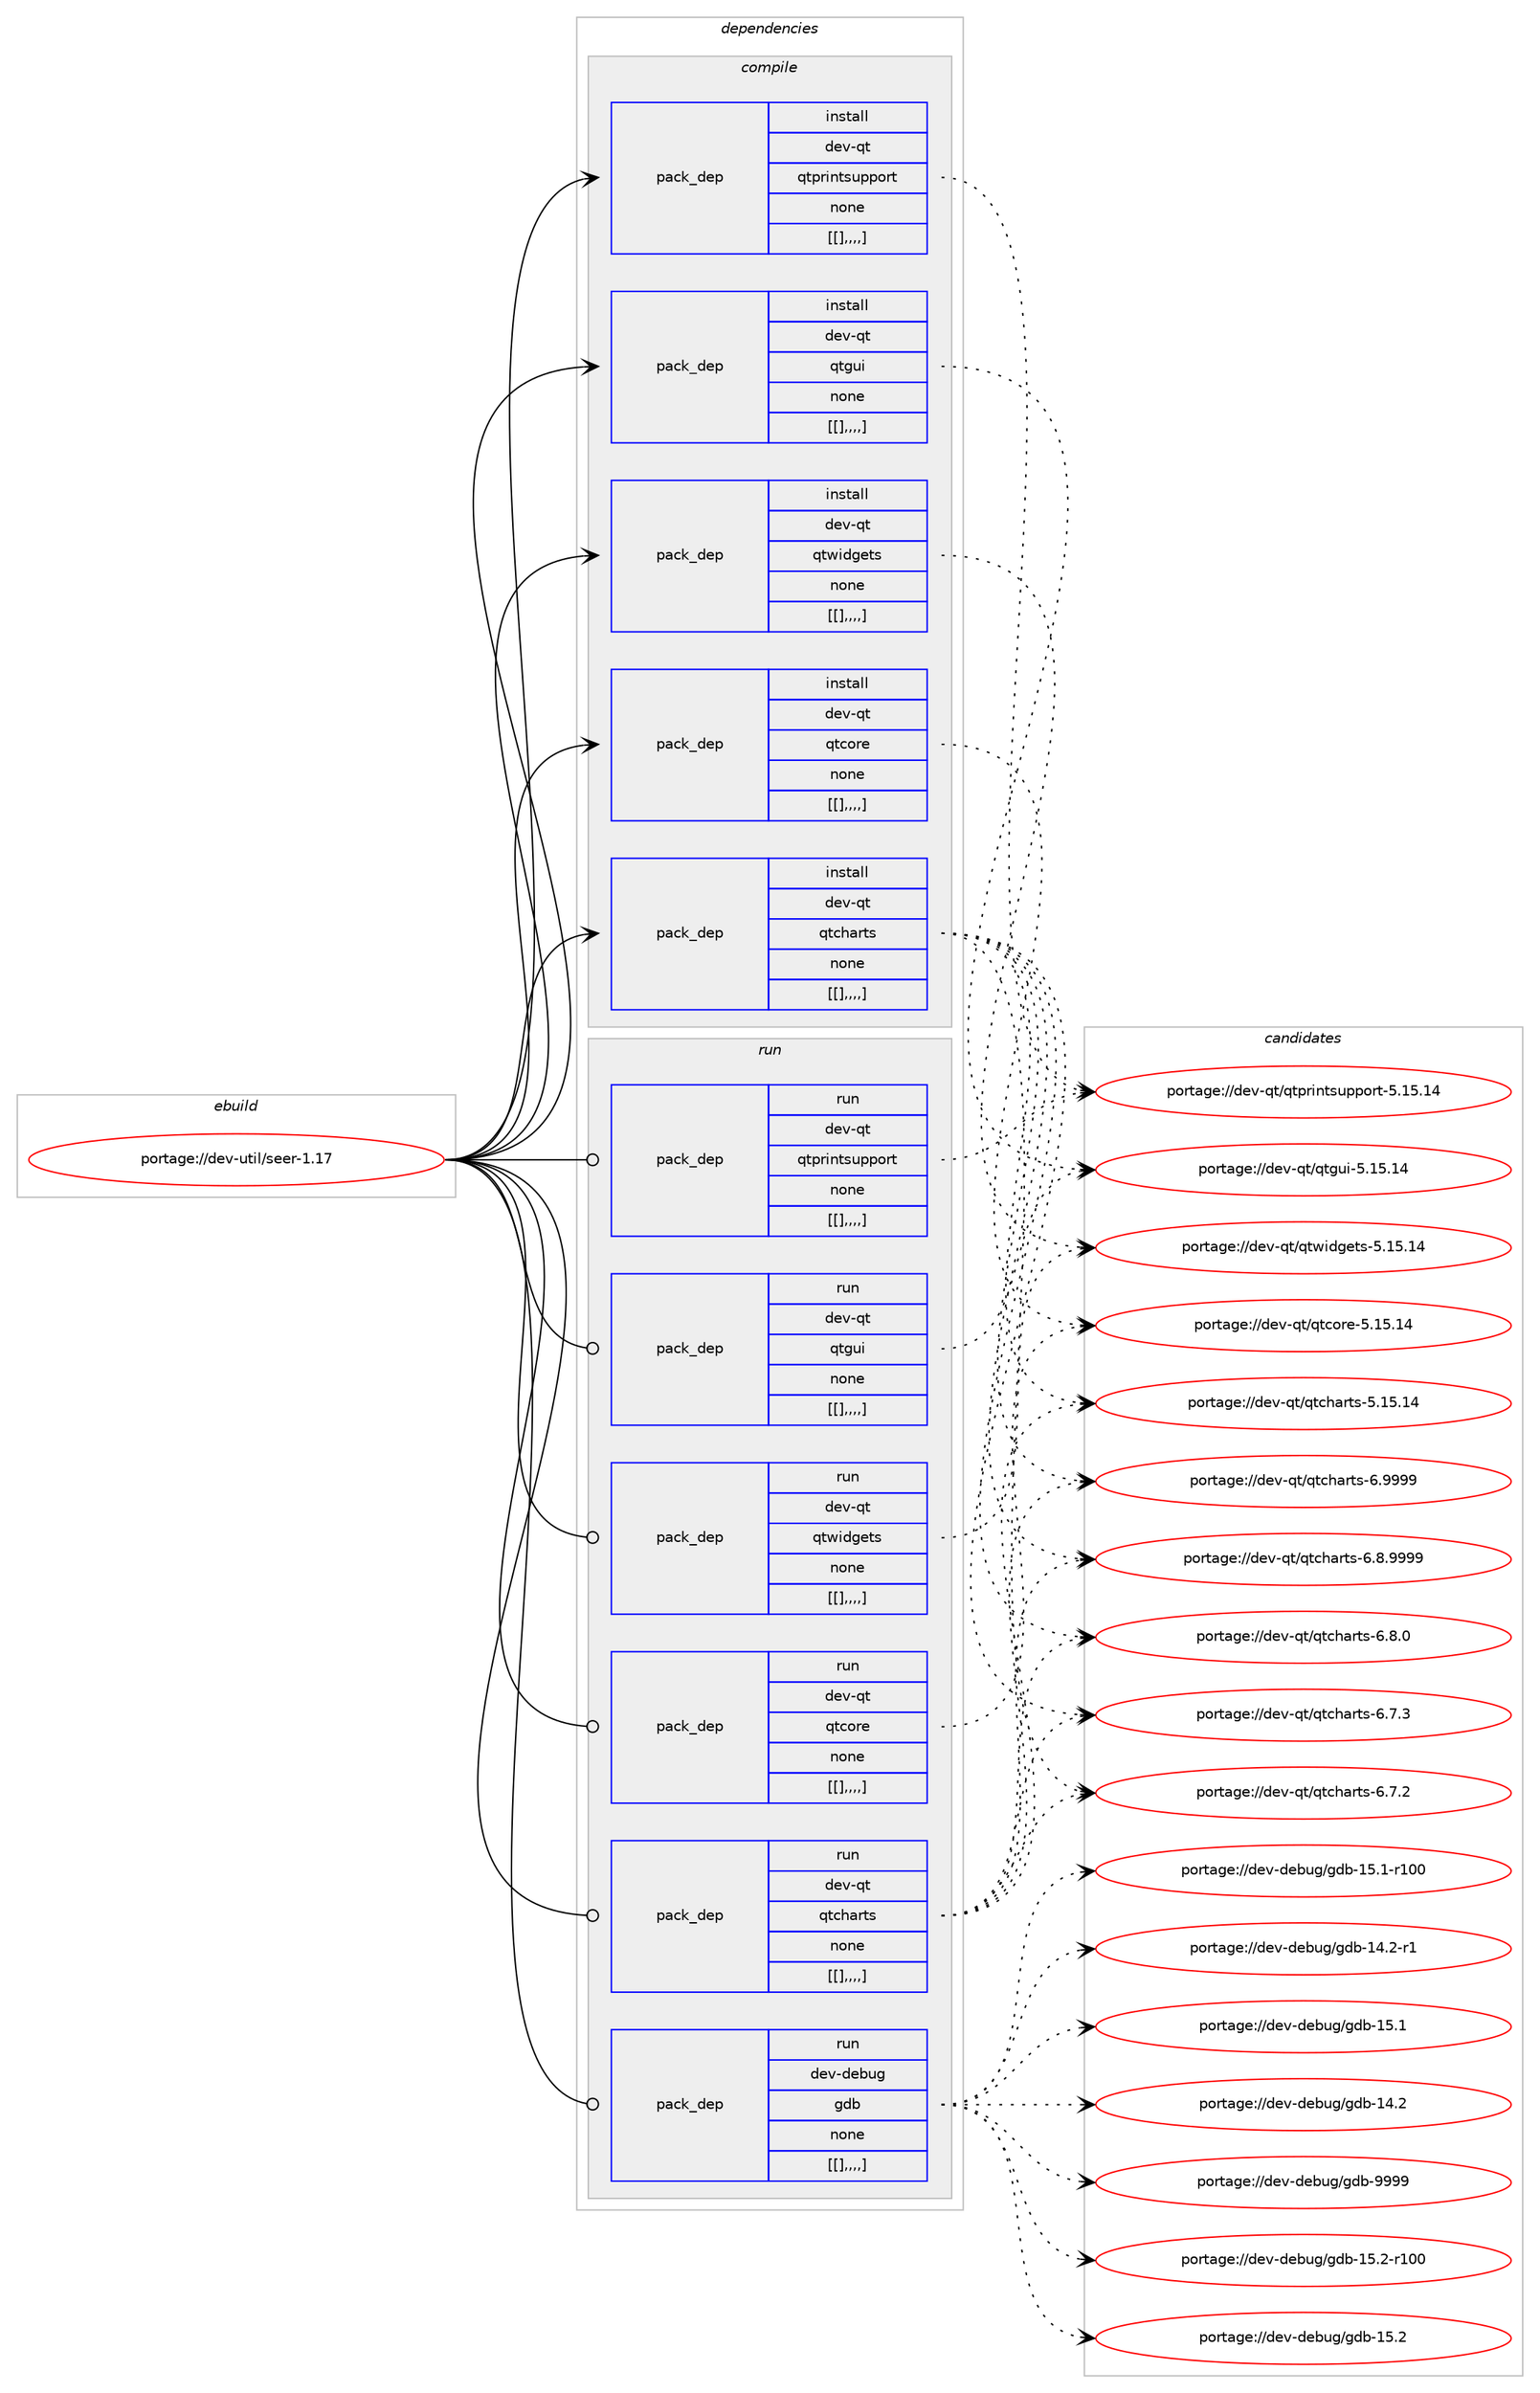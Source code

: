 digraph prolog {

# *************
# Graph options
# *************

newrank=true;
concentrate=true;
compound=true;
graph [rankdir=LR,fontname=Helvetica,fontsize=10,ranksep=1.5];#, ranksep=2.5, nodesep=0.2];
edge  [arrowhead=vee];
node  [fontname=Helvetica,fontsize=10];

# **********
# The ebuild
# **********

subgraph cluster_leftcol {
color=gray;
label=<<i>ebuild</i>>;
id [label="portage://dev-util/seer-1.17", color=red, width=4, href="../dev-util/seer-1.17.svg"];
}

# ****************
# The dependencies
# ****************

subgraph cluster_midcol {
color=gray;
label=<<i>dependencies</i>>;
subgraph cluster_compile {
fillcolor="#eeeeee";
style=filled;
label=<<i>compile</i>>;
subgraph pack163561 {
dependency231614 [label=<<TABLE BORDER="0" CELLBORDER="1" CELLSPACING="0" CELLPADDING="4" WIDTH="220"><TR><TD ROWSPAN="6" CELLPADDING="30">pack_dep</TD></TR><TR><TD WIDTH="110">install</TD></TR><TR><TD>dev-qt</TD></TR><TR><TD>qtcharts</TD></TR><TR><TD>none</TD></TR><TR><TD>[[],,,,]</TD></TR></TABLE>>, shape=none, color=blue];
}
id:e -> dependency231614:w [weight=20,style="solid",arrowhead="vee"];
subgraph pack163609 {
dependency231698 [label=<<TABLE BORDER="0" CELLBORDER="1" CELLSPACING="0" CELLPADDING="4" WIDTH="220"><TR><TD ROWSPAN="6" CELLPADDING="30">pack_dep</TD></TR><TR><TD WIDTH="110">install</TD></TR><TR><TD>dev-qt</TD></TR><TR><TD>qtcore</TD></TR><TR><TD>none</TD></TR><TR><TD>[[],,,,]</TD></TR></TABLE>>, shape=none, color=blue];
}
id:e -> dependency231698:w [weight=20,style="solid",arrowhead="vee"];
subgraph pack163670 {
dependency231717 [label=<<TABLE BORDER="0" CELLBORDER="1" CELLSPACING="0" CELLPADDING="4" WIDTH="220"><TR><TD ROWSPAN="6" CELLPADDING="30">pack_dep</TD></TR><TR><TD WIDTH="110">install</TD></TR><TR><TD>dev-qt</TD></TR><TR><TD>qtgui</TD></TR><TR><TD>none</TD></TR><TR><TD>[[],,,,]</TD></TR></TABLE>>, shape=none, color=blue];
}
id:e -> dependency231717:w [weight=20,style="solid",arrowhead="vee"];
subgraph pack163685 {
dependency231754 [label=<<TABLE BORDER="0" CELLBORDER="1" CELLSPACING="0" CELLPADDING="4" WIDTH="220"><TR><TD ROWSPAN="6" CELLPADDING="30">pack_dep</TD></TR><TR><TD WIDTH="110">install</TD></TR><TR><TD>dev-qt</TD></TR><TR><TD>qtprintsupport</TD></TR><TR><TD>none</TD></TR><TR><TD>[[],,,,]</TD></TR></TABLE>>, shape=none, color=blue];
}
id:e -> dependency231754:w [weight=20,style="solid",arrowhead="vee"];
subgraph pack163708 {
dependency231772 [label=<<TABLE BORDER="0" CELLBORDER="1" CELLSPACING="0" CELLPADDING="4" WIDTH="220"><TR><TD ROWSPAN="6" CELLPADDING="30">pack_dep</TD></TR><TR><TD WIDTH="110">install</TD></TR><TR><TD>dev-qt</TD></TR><TR><TD>qtwidgets</TD></TR><TR><TD>none</TD></TR><TR><TD>[[],,,,]</TD></TR></TABLE>>, shape=none, color=blue];
}
id:e -> dependency231772:w [weight=20,style="solid",arrowhead="vee"];
}
subgraph cluster_compileandrun {
fillcolor="#eeeeee";
style=filled;
label=<<i>compile and run</i>>;
}
subgraph cluster_run {
fillcolor="#eeeeee";
style=filled;
label=<<i>run</i>>;
subgraph pack163739 {
dependency231810 [label=<<TABLE BORDER="0" CELLBORDER="1" CELLSPACING="0" CELLPADDING="4" WIDTH="220"><TR><TD ROWSPAN="6" CELLPADDING="30">pack_dep</TD></TR><TR><TD WIDTH="110">run</TD></TR><TR><TD>dev-debug</TD></TR><TR><TD>gdb</TD></TR><TR><TD>none</TD></TR><TR><TD>[[],,,,]</TD></TR></TABLE>>, shape=none, color=blue];
}
id:e -> dependency231810:w [weight=20,style="solid",arrowhead="odot"];
subgraph pack163744 {
dependency231831 [label=<<TABLE BORDER="0" CELLBORDER="1" CELLSPACING="0" CELLPADDING="4" WIDTH="220"><TR><TD ROWSPAN="6" CELLPADDING="30">pack_dep</TD></TR><TR><TD WIDTH="110">run</TD></TR><TR><TD>dev-qt</TD></TR><TR><TD>qtcharts</TD></TR><TR><TD>none</TD></TR><TR><TD>[[],,,,]</TD></TR></TABLE>>, shape=none, color=blue];
}
id:e -> dependency231831:w [weight=20,style="solid",arrowhead="odot"];
subgraph pack163760 {
dependency231835 [label=<<TABLE BORDER="0" CELLBORDER="1" CELLSPACING="0" CELLPADDING="4" WIDTH="220"><TR><TD ROWSPAN="6" CELLPADDING="30">pack_dep</TD></TR><TR><TD WIDTH="110">run</TD></TR><TR><TD>dev-qt</TD></TR><TR><TD>qtcore</TD></TR><TR><TD>none</TD></TR><TR><TD>[[],,,,]</TD></TR></TABLE>>, shape=none, color=blue];
}
id:e -> dependency231835:w [weight=20,style="solid",arrowhead="odot"];
subgraph pack163763 {
dependency231884 [label=<<TABLE BORDER="0" CELLBORDER="1" CELLSPACING="0" CELLPADDING="4" WIDTH="220"><TR><TD ROWSPAN="6" CELLPADDING="30">pack_dep</TD></TR><TR><TD WIDTH="110">run</TD></TR><TR><TD>dev-qt</TD></TR><TR><TD>qtgui</TD></TR><TR><TD>none</TD></TR><TR><TD>[[],,,,]</TD></TR></TABLE>>, shape=none, color=blue];
}
id:e -> dependency231884:w [weight=20,style="solid",arrowhead="odot"];
subgraph pack163869 {
dependency231991 [label=<<TABLE BORDER="0" CELLBORDER="1" CELLSPACING="0" CELLPADDING="4" WIDTH="220"><TR><TD ROWSPAN="6" CELLPADDING="30">pack_dep</TD></TR><TR><TD WIDTH="110">run</TD></TR><TR><TD>dev-qt</TD></TR><TR><TD>qtprintsupport</TD></TR><TR><TD>none</TD></TR><TR><TD>[[],,,,]</TD></TR></TABLE>>, shape=none, color=blue];
}
id:e -> dependency231991:w [weight=20,style="solid",arrowhead="odot"];
subgraph pack163898 {
dependency232027 [label=<<TABLE BORDER="0" CELLBORDER="1" CELLSPACING="0" CELLPADDING="4" WIDTH="220"><TR><TD ROWSPAN="6" CELLPADDING="30">pack_dep</TD></TR><TR><TD WIDTH="110">run</TD></TR><TR><TD>dev-qt</TD></TR><TR><TD>qtwidgets</TD></TR><TR><TD>none</TD></TR><TR><TD>[[],,,,]</TD></TR></TABLE>>, shape=none, color=blue];
}
id:e -> dependency232027:w [weight=20,style="solid",arrowhead="odot"];
}
}

# **************
# The candidates
# **************

subgraph cluster_choices {
rank=same;
color=gray;
label=<<i>candidates</i>>;

subgraph choice163064 {
color=black;
nodesep=1;
choice1001011184511311647113116991049711411611545544657575757 [label="portage://dev-qt/qtcharts-6.9999", color=red, width=4,href="../dev-qt/qtcharts-6.9999.svg"];
choice10010111845113116471131169910497114116115455446564657575757 [label="portage://dev-qt/qtcharts-6.8.9999", color=red, width=4,href="../dev-qt/qtcharts-6.8.9999.svg"];
choice10010111845113116471131169910497114116115455446564648 [label="portage://dev-qt/qtcharts-6.8.0", color=red, width=4,href="../dev-qt/qtcharts-6.8.0.svg"];
choice10010111845113116471131169910497114116115455446554651 [label="portage://dev-qt/qtcharts-6.7.3", color=red, width=4,href="../dev-qt/qtcharts-6.7.3.svg"];
choice10010111845113116471131169910497114116115455446554650 [label="portage://dev-qt/qtcharts-6.7.2", color=red, width=4,href="../dev-qt/qtcharts-6.7.2.svg"];
choice100101118451131164711311699104971141161154553464953464952 [label="portage://dev-qt/qtcharts-5.15.14", color=red, width=4,href="../dev-qt/qtcharts-5.15.14.svg"];
dependency231614:e -> choice1001011184511311647113116991049711411611545544657575757:w [style=dotted,weight="100"];
dependency231614:e -> choice10010111845113116471131169910497114116115455446564657575757:w [style=dotted,weight="100"];
dependency231614:e -> choice10010111845113116471131169910497114116115455446564648:w [style=dotted,weight="100"];
dependency231614:e -> choice10010111845113116471131169910497114116115455446554651:w [style=dotted,weight="100"];
dependency231614:e -> choice10010111845113116471131169910497114116115455446554650:w [style=dotted,weight="100"];
dependency231614:e -> choice100101118451131164711311699104971141161154553464953464952:w [style=dotted,weight="100"];
}
subgraph choice163073 {
color=black;
nodesep=1;
choice1001011184511311647113116991111141014553464953464952 [label="portage://dev-qt/qtcore-5.15.14", color=red, width=4,href="../dev-qt/qtcore-5.15.14.svg"];
dependency231698:e -> choice1001011184511311647113116991111141014553464953464952:w [style=dotted,weight="100"];
}
subgraph choice163086 {
color=black;
nodesep=1;
choice10010111845113116471131161031171054553464953464952 [label="portage://dev-qt/qtgui-5.15.14", color=red, width=4,href="../dev-qt/qtgui-5.15.14.svg"];
dependency231717:e -> choice10010111845113116471131161031171054553464953464952:w [style=dotted,weight="100"];
}
subgraph choice163107 {
color=black;
nodesep=1;
choice10010111845113116471131161121141051101161151171121121111141164553464953464952 [label="portage://dev-qt/qtprintsupport-5.15.14", color=red, width=4,href="../dev-qt/qtprintsupport-5.15.14.svg"];
dependency231754:e -> choice10010111845113116471131161121141051101161151171121121111141164553464953464952:w [style=dotted,weight="100"];
}
subgraph choice163122 {
color=black;
nodesep=1;
choice10010111845113116471131161191051001031011161154553464953464952 [label="portage://dev-qt/qtwidgets-5.15.14", color=red, width=4,href="../dev-qt/qtwidgets-5.15.14.svg"];
dependency231772:e -> choice10010111845113116471131161191051001031011161154553464953464952:w [style=dotted,weight="100"];
}
subgraph choice163124 {
color=black;
nodesep=1;
choice100101118451001019811710347103100984557575757 [label="portage://dev-debug/gdb-9999", color=red, width=4,href="../dev-debug/gdb-9999.svg"];
choice10010111845100101981171034710310098454953465045114494848 [label="portage://dev-debug/gdb-15.2-r100", color=red, width=4,href="../dev-debug/gdb-15.2-r100.svg"];
choice100101118451001019811710347103100984549534650 [label="portage://dev-debug/gdb-15.2", color=red, width=4,href="../dev-debug/gdb-15.2.svg"];
choice10010111845100101981171034710310098454953464945114494848 [label="portage://dev-debug/gdb-15.1-r100", color=red, width=4,href="../dev-debug/gdb-15.1-r100.svg"];
choice100101118451001019811710347103100984549534649 [label="portage://dev-debug/gdb-15.1", color=red, width=4,href="../dev-debug/gdb-15.1.svg"];
choice1001011184510010198117103471031009845495246504511449 [label="portage://dev-debug/gdb-14.2-r1", color=red, width=4,href="../dev-debug/gdb-14.2-r1.svg"];
choice100101118451001019811710347103100984549524650 [label="portage://dev-debug/gdb-14.2", color=red, width=4,href="../dev-debug/gdb-14.2.svg"];
dependency231810:e -> choice100101118451001019811710347103100984557575757:w [style=dotted,weight="100"];
dependency231810:e -> choice10010111845100101981171034710310098454953465045114494848:w [style=dotted,weight="100"];
dependency231810:e -> choice100101118451001019811710347103100984549534650:w [style=dotted,weight="100"];
dependency231810:e -> choice10010111845100101981171034710310098454953464945114494848:w [style=dotted,weight="100"];
dependency231810:e -> choice100101118451001019811710347103100984549534649:w [style=dotted,weight="100"];
dependency231810:e -> choice1001011184510010198117103471031009845495246504511449:w [style=dotted,weight="100"];
dependency231810:e -> choice100101118451001019811710347103100984549524650:w [style=dotted,weight="100"];
}
subgraph choice163131 {
color=black;
nodesep=1;
choice1001011184511311647113116991049711411611545544657575757 [label="portage://dev-qt/qtcharts-6.9999", color=red, width=4,href="../dev-qt/qtcharts-6.9999.svg"];
choice10010111845113116471131169910497114116115455446564657575757 [label="portage://dev-qt/qtcharts-6.8.9999", color=red, width=4,href="../dev-qt/qtcharts-6.8.9999.svg"];
choice10010111845113116471131169910497114116115455446564648 [label="portage://dev-qt/qtcharts-6.8.0", color=red, width=4,href="../dev-qt/qtcharts-6.8.0.svg"];
choice10010111845113116471131169910497114116115455446554651 [label="portage://dev-qt/qtcharts-6.7.3", color=red, width=4,href="../dev-qt/qtcharts-6.7.3.svg"];
choice10010111845113116471131169910497114116115455446554650 [label="portage://dev-qt/qtcharts-6.7.2", color=red, width=4,href="../dev-qt/qtcharts-6.7.2.svg"];
choice100101118451131164711311699104971141161154553464953464952 [label="portage://dev-qt/qtcharts-5.15.14", color=red, width=4,href="../dev-qt/qtcharts-5.15.14.svg"];
dependency231831:e -> choice1001011184511311647113116991049711411611545544657575757:w [style=dotted,weight="100"];
dependency231831:e -> choice10010111845113116471131169910497114116115455446564657575757:w [style=dotted,weight="100"];
dependency231831:e -> choice10010111845113116471131169910497114116115455446564648:w [style=dotted,weight="100"];
dependency231831:e -> choice10010111845113116471131169910497114116115455446554651:w [style=dotted,weight="100"];
dependency231831:e -> choice10010111845113116471131169910497114116115455446554650:w [style=dotted,weight="100"];
dependency231831:e -> choice100101118451131164711311699104971141161154553464953464952:w [style=dotted,weight="100"];
}
subgraph choice163153 {
color=black;
nodesep=1;
choice1001011184511311647113116991111141014553464953464952 [label="portage://dev-qt/qtcore-5.15.14", color=red, width=4,href="../dev-qt/qtcore-5.15.14.svg"];
dependency231835:e -> choice1001011184511311647113116991111141014553464953464952:w [style=dotted,weight="100"];
}
subgraph choice163155 {
color=black;
nodesep=1;
choice10010111845113116471131161031171054553464953464952 [label="portage://dev-qt/qtgui-5.15.14", color=red, width=4,href="../dev-qt/qtgui-5.15.14.svg"];
dependency231884:e -> choice10010111845113116471131161031171054553464953464952:w [style=dotted,weight="100"];
}
subgraph choice163167 {
color=black;
nodesep=1;
choice10010111845113116471131161121141051101161151171121121111141164553464953464952 [label="portage://dev-qt/qtprintsupport-5.15.14", color=red, width=4,href="../dev-qt/qtprintsupport-5.15.14.svg"];
dependency231991:e -> choice10010111845113116471131161121141051101161151171121121111141164553464953464952:w [style=dotted,weight="100"];
}
subgraph choice163172 {
color=black;
nodesep=1;
choice10010111845113116471131161191051001031011161154553464953464952 [label="portage://dev-qt/qtwidgets-5.15.14", color=red, width=4,href="../dev-qt/qtwidgets-5.15.14.svg"];
dependency232027:e -> choice10010111845113116471131161191051001031011161154553464953464952:w [style=dotted,weight="100"];
}
}

}
